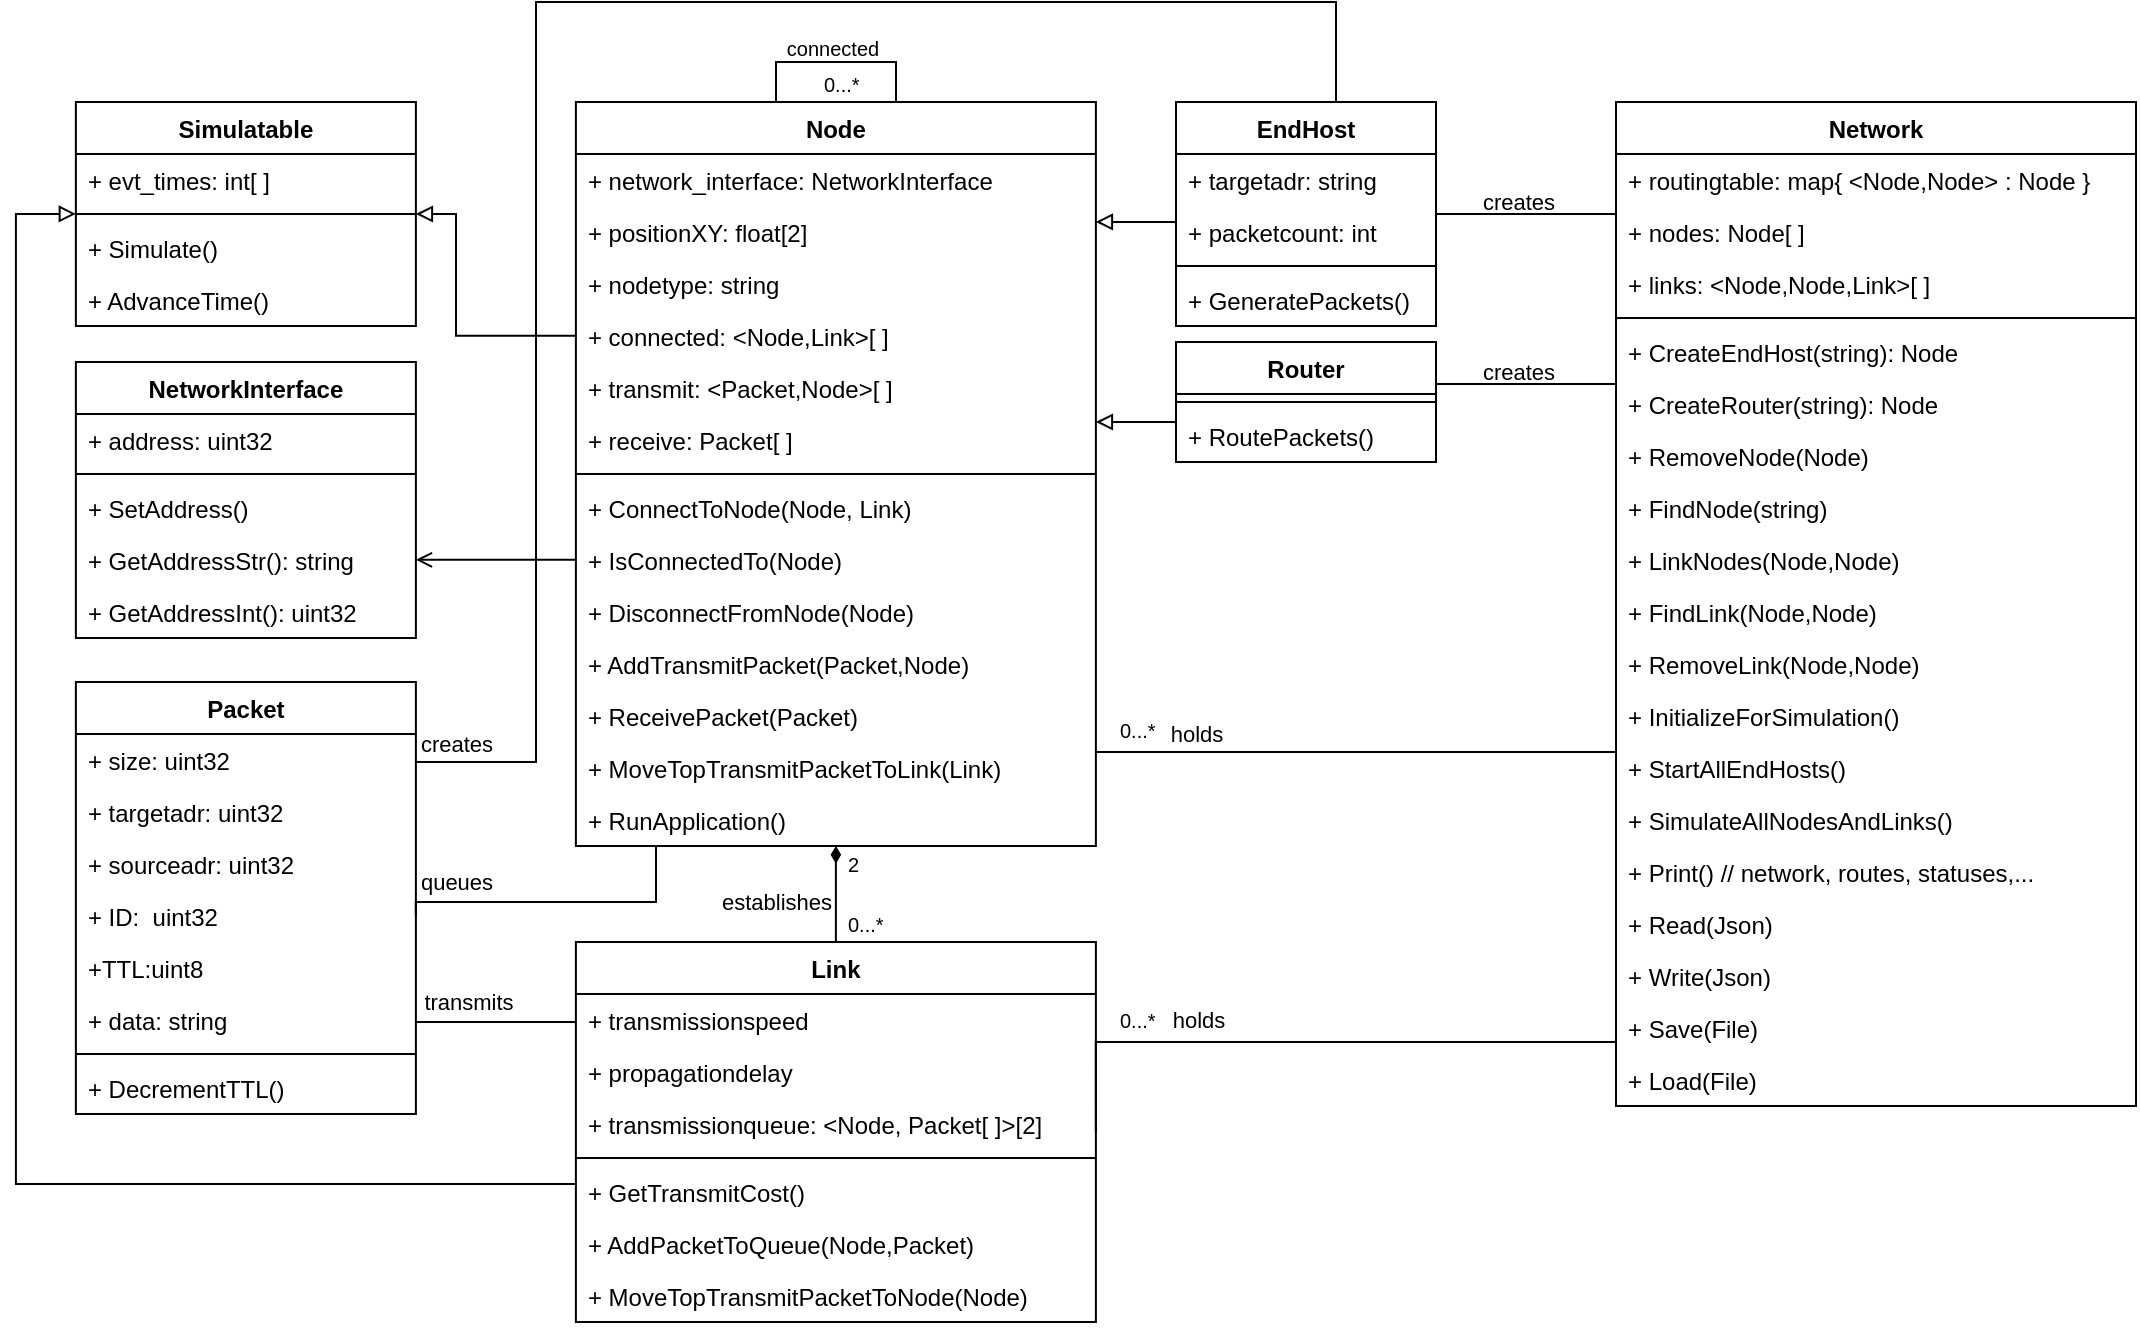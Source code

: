 <mxfile version="13.6.5" type="device"><diagram id="C5RBs43oDa-KdzZeNtuy" name="Page-1"><mxGraphModel dx="1845" dy="2131" grid="1" gridSize="10" guides="1" tooltips="1" connect="1" arrows="1" fold="1" page="1" pageScale="1" pageWidth="827" pageHeight="1169" math="0" shadow="0"><root><mxCell id="WIyWlLk6GJQsqaUBKTNV-0"/><mxCell id="WIyWlLk6GJQsqaUBKTNV-1" parent="WIyWlLk6GJQsqaUBKTNV-0"/><mxCell id="OLZ39AzWfW9JnGCmWsnh-74" style="edgeStyle=orthogonalEdgeStyle;rounded=0;orthogonalLoop=1;jettySize=auto;html=1;entryX=0.462;entryY=0.002;entryDx=0;entryDy=0;entryPerimeter=0;endArrow=none;endFill=0;fontSize=10;" edge="1" parent="WIyWlLk6GJQsqaUBKTNV-1" source="OLZ39AzWfW9JnGCmWsnh-6" target="OLZ39AzWfW9JnGCmWsnh-6"><mxGeometry relative="1" as="geometry"><Array as="points"><mxPoint x="280" y="-410"/><mxPoint x="220" y="-410"/><mxPoint x="220" y="-389"/></Array></mxGeometry></mxCell><mxCell id="OLZ39AzWfW9JnGCmWsnh-75" value="connected" style="edgeLabel;html=1;align=center;verticalAlign=middle;resizable=0;points=[];fontSize=10;labelBackgroundColor=none;" vertex="1" connectable="0" parent="OLZ39AzWfW9JnGCmWsnh-74"><mxGeometry x="-0.219" y="1" relative="1" as="geometry"><mxPoint x="-5" y="-8" as="offset"/></mxGeometry></mxCell><mxCell id="OLZ39AzWfW9JnGCmWsnh-50" style="edgeStyle=orthogonalEdgeStyle;rounded=0;orthogonalLoop=1;jettySize=auto;html=1;endArrow=block;endFill=0;" edge="1" parent="WIyWlLk6GJQsqaUBKTNV-1" source="OLZ39AzWfW9JnGCmWsnh-47" target="OLZ39AzWfW9JnGCmWsnh-0"><mxGeometry relative="1" as="geometry"><Array as="points"><mxPoint x="60" y="-273"/><mxPoint x="60" y="-334"/></Array></mxGeometry></mxCell><mxCell id="OLZ39AzWfW9JnGCmWsnh-60" style="edgeStyle=orthogonalEdgeStyle;rounded=0;orthogonalLoop=1;jettySize=auto;html=1;entryX=1;entryY=0.5;entryDx=0;entryDy=0;endArrow=none;endFill=0;" edge="1" parent="WIyWlLk6GJQsqaUBKTNV-1" source="OLZ39AzWfW9JnGCmWsnh-6" target="OLZ39AzWfW9JnGCmWsnh-44"><mxGeometry relative="1" as="geometry"><Array as="points"><mxPoint x="160" y="10"/><mxPoint x="40" y="10"/></Array></mxGeometry></mxCell><mxCell id="OLZ39AzWfW9JnGCmWsnh-61" value="queues" style="edgeLabel;html=1;align=center;verticalAlign=middle;resizable=0;points=[];labelBackgroundColor=none;" vertex="1" connectable="0" parent="OLZ39AzWfW9JnGCmWsnh-60"><mxGeometry x="0.423" y="2" relative="1" as="geometry"><mxPoint x="-17.66" y="-12.06" as="offset"/></mxGeometry></mxCell><mxCell id="OLZ39AzWfW9JnGCmWsnh-59" style="edgeStyle=orthogonalEdgeStyle;rounded=0;orthogonalLoop=1;jettySize=auto;html=1;endArrow=open;endFill=0;" edge="1" parent="WIyWlLk6GJQsqaUBKTNV-1" source="OLZ39AzWfW9JnGCmWsnh-51" target="OLZ39AzWfW9JnGCmWsnh-29"><mxGeometry relative="1" as="geometry"><Array as="points"><mxPoint x="60" y="-161"/><mxPoint x="60" y="-161"/></Array></mxGeometry></mxCell><mxCell id="OLZ39AzWfW9JnGCmWsnh-67" style="edgeStyle=orthogonalEdgeStyle;rounded=0;orthogonalLoop=1;jettySize=auto;html=1;endArrow=block;endFill=0;" edge="1" parent="WIyWlLk6GJQsqaUBKTNV-1" source="OLZ39AzWfW9JnGCmWsnh-11" target="OLZ39AzWfW9JnGCmWsnh-0"><mxGeometry relative="1" as="geometry"><Array as="points"><mxPoint x="-160.06" y="150.94"/><mxPoint x="-160.06" y="-334.06"/></Array></mxGeometry></mxCell><mxCell id="OLZ39AzWfW9JnGCmWsnh-68" style="edgeStyle=orthogonalEdgeStyle;rounded=0;orthogonalLoop=1;jettySize=auto;html=1;endArrow=none;endFill=0;" edge="1" parent="WIyWlLk6GJQsqaUBKTNV-1" source="OLZ39AzWfW9JnGCmWsnh-11" target="OLZ39AzWfW9JnGCmWsnh-34"><mxGeometry relative="1" as="geometry"><Array as="points"><mxPoint x="109.94" y="69.94"/><mxPoint x="109.94" y="69.94"/></Array></mxGeometry></mxCell><mxCell id="OLZ39AzWfW9JnGCmWsnh-69" value="transmits" style="edgeLabel;html=1;align=center;verticalAlign=middle;resizable=0;points=[];labelBackgroundColor=none;" vertex="1" connectable="0" parent="OLZ39AzWfW9JnGCmWsnh-68"><mxGeometry x="0.353" relative="1" as="geometry"><mxPoint y="-10.03" as="offset"/></mxGeometry></mxCell><mxCell id="OLZ39AzWfW9JnGCmWsnh-70" value="establishes" style="edgeStyle=orthogonalEdgeStyle;rounded=0;orthogonalLoop=1;jettySize=auto;html=1;endArrow=diamondThin;endFill=1;" edge="1" parent="WIyWlLk6GJQsqaUBKTNV-1" source="OLZ39AzWfW9JnGCmWsnh-11" target="OLZ39AzWfW9JnGCmWsnh-6"><mxGeometry x="-0.167" y="30" relative="1" as="geometry"><mxPoint as="offset"/></mxGeometry></mxCell><mxCell id="OLZ39AzWfW9JnGCmWsnh-71" value="2" style="text;html=1;strokeColor=none;fillColor=none;align=left;verticalAlign=middle;whiteSpace=wrap;rounded=0;labelBackgroundColor=none;fontSize=10;" vertex="1" parent="WIyWlLk6GJQsqaUBKTNV-1"><mxGeometry x="253.94" y="-18.06" width="16" height="18" as="geometry"/></mxCell><mxCell id="OLZ39AzWfW9JnGCmWsnh-72" value="0...*" style="text;html=1;strokeColor=none;fillColor=none;align=left;verticalAlign=middle;whiteSpace=wrap;rounded=0;labelBackgroundColor=none;fontSize=10;" vertex="1" parent="WIyWlLk6GJQsqaUBKTNV-1"><mxGeometry x="253.94" y="11.94" width="16" height="18" as="geometry"/></mxCell><mxCell id="OLZ39AzWfW9JnGCmWsnh-76" value="0...*" style="text;html=1;strokeColor=none;fillColor=none;align=left;verticalAlign=middle;whiteSpace=wrap;rounded=0;labelBackgroundColor=none;fontSize=10;" vertex="1" parent="WIyWlLk6GJQsqaUBKTNV-1"><mxGeometry x="241.94" y="-408.06" width="16" height="18" as="geometry"/></mxCell><mxCell id="OLZ39AzWfW9JnGCmWsnh-78" style="edgeStyle=orthogonalEdgeStyle;rounded=0;orthogonalLoop=1;jettySize=auto;html=1;endArrow=block;endFill=0;fontSize=10;" edge="1" parent="WIyWlLk6GJQsqaUBKTNV-1" source="OLZ39AzWfW9JnGCmWsnh-16" target="OLZ39AzWfW9JnGCmWsnh-6"><mxGeometry relative="1" as="geometry"><Array as="points"><mxPoint x="419.94" y="-330.06"/><mxPoint x="419.94" y="-330.06"/></Array></mxGeometry></mxCell><mxCell id="OLZ39AzWfW9JnGCmWsnh-77" style="edgeStyle=orthogonalEdgeStyle;rounded=0;orthogonalLoop=1;jettySize=auto;html=1;endArrow=block;endFill=0;fontSize=10;" edge="1" parent="WIyWlLk6GJQsqaUBKTNV-1" source="OLZ39AzWfW9JnGCmWsnh-21" target="OLZ39AzWfW9JnGCmWsnh-6"><mxGeometry relative="1" as="geometry"><Array as="points"><mxPoint x="400" y="-230"/><mxPoint x="400" y="-230"/></Array></mxGeometry></mxCell><mxCell id="OLZ39AzWfW9JnGCmWsnh-6" value="Node" style="swimlane;fontStyle=1;align=center;verticalAlign=top;childLayout=stackLayout;horizontal=1;startSize=26;horizontalStack=0;resizeParent=1;resizeParentMax=0;resizeLast=0;collapsible=1;marginBottom=0;" vertex="1" parent="WIyWlLk6GJQsqaUBKTNV-1"><mxGeometry x="119.94" y="-390.06" width="260" height="372" as="geometry"><mxRectangle x="60" y="60" width="100" height="26" as="alternateBounds"/></mxGeometry></mxCell><mxCell id="OLZ39AzWfW9JnGCmWsnh-7" value="+ network_interface: NetworkInterface" style="text;strokeColor=none;fillColor=none;align=left;verticalAlign=top;spacingLeft=4;spacingRight=4;overflow=hidden;rotatable=0;points=[[0,0.5],[1,0.5]];portConstraint=eastwest;" vertex="1" parent="OLZ39AzWfW9JnGCmWsnh-6"><mxGeometry y="26" width="260" height="26" as="geometry"/></mxCell><mxCell id="OLZ39AzWfW9JnGCmWsnh-8" value="+ positionXY: float[2]" style="text;strokeColor=none;fillColor=none;align=left;verticalAlign=top;spacingLeft=4;spacingRight=4;overflow=hidden;rotatable=0;points=[[0,0.5],[1,0.5]];portConstraint=eastwest;" vertex="1" parent="OLZ39AzWfW9JnGCmWsnh-6"><mxGeometry y="52" width="260" height="26" as="geometry"/></mxCell><mxCell id="OLZ39AzWfW9JnGCmWsnh-46" value="+ nodetype: string" style="text;strokeColor=none;fillColor=none;align=left;verticalAlign=top;spacingLeft=4;spacingRight=4;overflow=hidden;rotatable=0;points=[[0,0.5],[1,0.5]];portConstraint=eastwest;" vertex="1" parent="OLZ39AzWfW9JnGCmWsnh-6"><mxGeometry y="78" width="260" height="26" as="geometry"/></mxCell><mxCell id="OLZ39AzWfW9JnGCmWsnh-47" value="+ connected: &lt;Node,Link&gt;[ ]" style="text;strokeColor=none;fillColor=none;align=left;verticalAlign=top;spacingLeft=4;spacingRight=4;overflow=hidden;rotatable=0;points=[[0,0.5],[1,0.5]];portConstraint=eastwest;" vertex="1" parent="OLZ39AzWfW9JnGCmWsnh-6"><mxGeometry y="104" width="260" height="26" as="geometry"/></mxCell><mxCell id="OLZ39AzWfW9JnGCmWsnh-48" value="+ transmit: &lt;Packet,Node&gt;[ ]" style="text;strokeColor=none;fillColor=none;align=left;verticalAlign=top;spacingLeft=4;spacingRight=4;overflow=hidden;rotatable=0;points=[[0,0.5],[1,0.5]];portConstraint=eastwest;" vertex="1" parent="OLZ39AzWfW9JnGCmWsnh-6"><mxGeometry y="130" width="260" height="26" as="geometry"/></mxCell><mxCell id="OLZ39AzWfW9JnGCmWsnh-49" value="+ receive: Packet[ ]" style="text;strokeColor=none;fillColor=none;align=left;verticalAlign=top;spacingLeft=4;spacingRight=4;overflow=hidden;rotatable=0;points=[[0,0.5],[1,0.5]];portConstraint=eastwest;" vertex="1" parent="OLZ39AzWfW9JnGCmWsnh-6"><mxGeometry y="156" width="260" height="26" as="geometry"/></mxCell><mxCell id="OLZ39AzWfW9JnGCmWsnh-9" value="" style="line;strokeWidth=1;fillColor=none;align=left;verticalAlign=middle;spacingTop=-1;spacingLeft=3;spacingRight=3;rotatable=0;labelPosition=right;points=[];portConstraint=eastwest;" vertex="1" parent="OLZ39AzWfW9JnGCmWsnh-6"><mxGeometry y="182" width="260" height="8" as="geometry"/></mxCell><mxCell id="OLZ39AzWfW9JnGCmWsnh-10" value="+ ConnectToNode(Node, Link)" style="text;strokeColor=none;fillColor=none;align=left;verticalAlign=top;spacingLeft=4;spacingRight=4;overflow=hidden;rotatable=0;points=[[0,0.5],[1,0.5]];portConstraint=eastwest;" vertex="1" parent="OLZ39AzWfW9JnGCmWsnh-6"><mxGeometry y="190" width="260" height="26" as="geometry"/></mxCell><mxCell id="OLZ39AzWfW9JnGCmWsnh-51" value="+ IsConnectedTo(Node)" style="text;strokeColor=none;fillColor=none;align=left;verticalAlign=top;spacingLeft=4;spacingRight=4;overflow=hidden;rotatable=0;points=[[0,0.5],[1,0.5]];portConstraint=eastwest;" vertex="1" parent="OLZ39AzWfW9JnGCmWsnh-6"><mxGeometry y="216" width="260" height="26" as="geometry"/></mxCell><mxCell id="OLZ39AzWfW9JnGCmWsnh-53" value="+ DisconnectFromNode(Node)" style="text;strokeColor=none;fillColor=none;align=left;verticalAlign=top;spacingLeft=4;spacingRight=4;overflow=hidden;rotatable=0;points=[[0,0.5],[1,0.5]];portConstraint=eastwest;" vertex="1" parent="OLZ39AzWfW9JnGCmWsnh-6"><mxGeometry y="242" width="260" height="26" as="geometry"/></mxCell><mxCell id="OLZ39AzWfW9JnGCmWsnh-54" value="+ AddTransmitPacket(Packet,Node)" style="text;strokeColor=none;fillColor=none;align=left;verticalAlign=top;spacingLeft=4;spacingRight=4;overflow=hidden;rotatable=0;points=[[0,0.5],[1,0.5]];portConstraint=eastwest;" vertex="1" parent="OLZ39AzWfW9JnGCmWsnh-6"><mxGeometry y="268" width="260" height="26" as="geometry"/></mxCell><mxCell id="OLZ39AzWfW9JnGCmWsnh-55" value="+ ReceivePacket(Packet)" style="text;strokeColor=none;fillColor=none;align=left;verticalAlign=top;spacingLeft=4;spacingRight=4;overflow=hidden;rotatable=0;points=[[0,0.5],[1,0.5]];portConstraint=eastwest;" vertex="1" parent="OLZ39AzWfW9JnGCmWsnh-6"><mxGeometry y="294" width="260" height="26" as="geometry"/></mxCell><mxCell id="OLZ39AzWfW9JnGCmWsnh-56" value="+ MoveTopTransmitPacketToLink(Link)" style="text;strokeColor=none;fillColor=none;align=left;verticalAlign=top;spacingLeft=4;spacingRight=4;overflow=hidden;rotatable=0;points=[[0,0.5],[1,0.5]];portConstraint=eastwest;" vertex="1" parent="OLZ39AzWfW9JnGCmWsnh-6"><mxGeometry y="320" width="260" height="26" as="geometry"/></mxCell><mxCell id="OLZ39AzWfW9JnGCmWsnh-57" value="+ RunApplication()" style="text;strokeColor=none;fillColor=none;align=left;verticalAlign=top;spacingLeft=4;spacingRight=4;overflow=hidden;rotatable=0;points=[[0,0.5],[1,0.5]];portConstraint=eastwest;" vertex="1" parent="OLZ39AzWfW9JnGCmWsnh-6"><mxGeometry y="346" width="260" height="26" as="geometry"/></mxCell><mxCell id="OLZ39AzWfW9JnGCmWsnh-0" value="Simulatable" style="swimlane;fontStyle=1;align=center;verticalAlign=top;childLayout=stackLayout;horizontal=1;startSize=26;horizontalStack=0;resizeParent=1;resizeParentMax=0;resizeLast=0;collapsible=1;marginBottom=0;" vertex="1" parent="WIyWlLk6GJQsqaUBKTNV-1"><mxGeometry x="-130.06" y="-390.06" width="170" height="112" as="geometry"><mxRectangle x="60" y="60" width="100" height="26" as="alternateBounds"/></mxGeometry></mxCell><mxCell id="OLZ39AzWfW9JnGCmWsnh-1" value="+ evt_times: int[ ]" style="text;strokeColor=none;fillColor=none;align=left;verticalAlign=top;spacingLeft=4;spacingRight=4;overflow=hidden;rotatable=0;points=[[0,0.5],[1,0.5]];portConstraint=eastwest;" vertex="1" parent="OLZ39AzWfW9JnGCmWsnh-0"><mxGeometry y="26" width="170" height="26" as="geometry"/></mxCell><mxCell id="OLZ39AzWfW9JnGCmWsnh-2" value="" style="line;strokeWidth=1;fillColor=none;align=left;verticalAlign=middle;spacingTop=-1;spacingLeft=3;spacingRight=3;rotatable=0;labelPosition=right;points=[];portConstraint=eastwest;" vertex="1" parent="OLZ39AzWfW9JnGCmWsnh-0"><mxGeometry y="52" width="170" height="8" as="geometry"/></mxCell><mxCell id="OLZ39AzWfW9JnGCmWsnh-3" value="+ Simulate()" style="text;strokeColor=none;fillColor=none;align=left;verticalAlign=top;spacingLeft=4;spacingRight=4;overflow=hidden;rotatable=0;points=[[0,0.5],[1,0.5]];portConstraint=eastwest;" vertex="1" parent="OLZ39AzWfW9JnGCmWsnh-0"><mxGeometry y="60" width="170" height="26" as="geometry"/></mxCell><mxCell id="OLZ39AzWfW9JnGCmWsnh-26" value="+ AdvanceTime()" style="text;strokeColor=none;fillColor=none;align=left;verticalAlign=top;spacingLeft=4;spacingRight=4;overflow=hidden;rotatable=0;points=[[0,0.5],[1,0.5]];portConstraint=eastwest;" vertex="1" parent="OLZ39AzWfW9JnGCmWsnh-0"><mxGeometry y="86" width="170" height="26" as="geometry"/></mxCell><mxCell id="OLZ39AzWfW9JnGCmWsnh-11" value="Link" style="swimlane;fontStyle=1;align=center;verticalAlign=top;childLayout=stackLayout;horizontal=1;startSize=26;horizontalStack=0;resizeParent=1;resizeParentMax=0;resizeLast=0;collapsible=1;marginBottom=0;" vertex="1" parent="WIyWlLk6GJQsqaUBKTNV-1"><mxGeometry x="119.94" y="29.94" width="260" height="190" as="geometry"><mxRectangle x="60" y="60" width="100" height="26" as="alternateBounds"/></mxGeometry></mxCell><mxCell id="OLZ39AzWfW9JnGCmWsnh-12" value="+ transmissionspeed" style="text;strokeColor=none;fillColor=none;align=left;verticalAlign=top;spacingLeft=4;spacingRight=4;overflow=hidden;rotatable=0;points=[[0,0.5],[1,0.5]];portConstraint=eastwest;" vertex="1" parent="OLZ39AzWfW9JnGCmWsnh-11"><mxGeometry y="26" width="260" height="26" as="geometry"/></mxCell><mxCell id="OLZ39AzWfW9JnGCmWsnh-13" value="+ propagationdelay" style="text;strokeColor=none;fillColor=none;align=left;verticalAlign=top;spacingLeft=4;spacingRight=4;overflow=hidden;rotatable=0;points=[[0,0.5],[1,0.5]];portConstraint=eastwest;" vertex="1" parent="OLZ39AzWfW9JnGCmWsnh-11"><mxGeometry y="52" width="260" height="26" as="geometry"/></mxCell><mxCell id="OLZ39AzWfW9JnGCmWsnh-62" value="+ transmissionqueue: &lt;Node, Packet[ ]&gt;[2]" style="text;strokeColor=none;fillColor=none;align=left;verticalAlign=top;spacingLeft=4;spacingRight=4;overflow=hidden;rotatable=0;points=[[0,0.5],[1,0.5]];portConstraint=eastwest;" vertex="1" parent="OLZ39AzWfW9JnGCmWsnh-11"><mxGeometry y="78" width="260" height="26" as="geometry"/></mxCell><mxCell id="OLZ39AzWfW9JnGCmWsnh-14" value="" style="line;strokeWidth=1;fillColor=none;align=left;verticalAlign=middle;spacingTop=-1;spacingLeft=3;spacingRight=3;rotatable=0;labelPosition=right;points=[];portConstraint=eastwest;" vertex="1" parent="OLZ39AzWfW9JnGCmWsnh-11"><mxGeometry y="104" width="260" height="8" as="geometry"/></mxCell><mxCell id="OLZ39AzWfW9JnGCmWsnh-15" value="+ GetTransmitCost()" style="text;strokeColor=none;fillColor=none;align=left;verticalAlign=top;spacingLeft=4;spacingRight=4;overflow=hidden;rotatable=0;points=[[0,0.5],[1,0.5]];portConstraint=eastwest;" vertex="1" parent="OLZ39AzWfW9JnGCmWsnh-11"><mxGeometry y="112" width="260" height="26" as="geometry"/></mxCell><mxCell id="OLZ39AzWfW9JnGCmWsnh-63" value="+ AddPacketToQueue(Node,Packet)" style="text;strokeColor=none;fillColor=none;align=left;verticalAlign=top;spacingLeft=4;spacingRight=4;overflow=hidden;rotatable=0;points=[[0,0.5],[1,0.5]];portConstraint=eastwest;" vertex="1" parent="OLZ39AzWfW9JnGCmWsnh-11"><mxGeometry y="138" width="260" height="26" as="geometry"/></mxCell><mxCell id="OLZ39AzWfW9JnGCmWsnh-64" value="+ MoveTopTransmitPacketToNode(Node)" style="text;strokeColor=none;fillColor=none;align=left;verticalAlign=top;spacingLeft=4;spacingRight=4;overflow=hidden;rotatable=0;points=[[0,0.5],[1,0.5]];portConstraint=eastwest;" vertex="1" parent="OLZ39AzWfW9JnGCmWsnh-11"><mxGeometry y="164" width="260" height="26" as="geometry"/></mxCell><mxCell id="OLZ39AzWfW9JnGCmWsnh-29" value="NetworkInterface" style="swimlane;fontStyle=1;align=center;verticalAlign=top;childLayout=stackLayout;horizontal=1;startSize=26;horizontalStack=0;resizeParent=1;resizeParentMax=0;resizeLast=0;collapsible=1;marginBottom=0;" vertex="1" parent="WIyWlLk6GJQsqaUBKTNV-1"><mxGeometry x="-130.06" y="-260.06" width="170" height="138" as="geometry"><mxRectangle x="60" y="60" width="100" height="26" as="alternateBounds"/></mxGeometry></mxCell><mxCell id="OLZ39AzWfW9JnGCmWsnh-30" value="+ address: uint32" style="text;strokeColor=none;fillColor=none;align=left;verticalAlign=top;spacingLeft=4;spacingRight=4;overflow=hidden;rotatable=0;points=[[0,0.5],[1,0.5]];portConstraint=eastwest;" vertex="1" parent="OLZ39AzWfW9JnGCmWsnh-29"><mxGeometry y="26" width="170" height="26" as="geometry"/></mxCell><mxCell id="OLZ39AzWfW9JnGCmWsnh-32" value="" style="line;strokeWidth=1;fillColor=none;align=left;verticalAlign=middle;spacingTop=-1;spacingLeft=3;spacingRight=3;rotatable=0;labelPosition=right;points=[];portConstraint=eastwest;" vertex="1" parent="OLZ39AzWfW9JnGCmWsnh-29"><mxGeometry y="52" width="170" height="8" as="geometry"/></mxCell><mxCell id="OLZ39AzWfW9JnGCmWsnh-33" value="+ SetAddress()" style="text;strokeColor=none;fillColor=none;align=left;verticalAlign=top;spacingLeft=4;spacingRight=4;overflow=hidden;rotatable=0;points=[[0,0.5],[1,0.5]];portConstraint=eastwest;" vertex="1" parent="OLZ39AzWfW9JnGCmWsnh-29"><mxGeometry y="60" width="170" height="26" as="geometry"/></mxCell><mxCell id="OLZ39AzWfW9JnGCmWsnh-39" value="+ GetAddressStr(): string" style="text;strokeColor=none;fillColor=none;align=left;verticalAlign=top;spacingLeft=4;spacingRight=4;overflow=hidden;rotatable=0;points=[[0,0.5],[1,0.5]];portConstraint=eastwest;" vertex="1" parent="OLZ39AzWfW9JnGCmWsnh-29"><mxGeometry y="86" width="170" height="26" as="geometry"/></mxCell><mxCell id="OLZ39AzWfW9JnGCmWsnh-40" value="+ GetAddressInt(): uint32" style="text;strokeColor=none;fillColor=none;align=left;verticalAlign=top;spacingLeft=4;spacingRight=4;overflow=hidden;rotatable=0;points=[[0,0.5],[1,0.5]];portConstraint=eastwest;" vertex="1" parent="OLZ39AzWfW9JnGCmWsnh-29"><mxGeometry y="112" width="170" height="26" as="geometry"/></mxCell><mxCell id="OLZ39AzWfW9JnGCmWsnh-34" value="Packet" style="swimlane;fontStyle=1;align=center;verticalAlign=top;childLayout=stackLayout;horizontal=1;startSize=26;horizontalStack=0;resizeParent=1;resizeParentMax=0;resizeLast=0;collapsible=1;marginBottom=0;" vertex="1" parent="WIyWlLk6GJQsqaUBKTNV-1"><mxGeometry x="-130.06" y="-100.06" width="170" height="216" as="geometry"><mxRectangle x="60" y="60" width="100" height="26" as="alternateBounds"/></mxGeometry></mxCell><mxCell id="OLZ39AzWfW9JnGCmWsnh-35" value="+ size: uint32" style="text;strokeColor=none;fillColor=none;align=left;verticalAlign=top;spacingLeft=4;spacingRight=4;overflow=hidden;rotatable=0;points=[[0,0.5],[1,0.5]];portConstraint=eastwest;" vertex="1" parent="OLZ39AzWfW9JnGCmWsnh-34"><mxGeometry y="26" width="170" height="26" as="geometry"/></mxCell><mxCell id="OLZ39AzWfW9JnGCmWsnh-41" value="+ targetadr: uint32" style="text;strokeColor=none;fillColor=none;align=left;verticalAlign=top;spacingLeft=4;spacingRight=4;overflow=hidden;rotatable=0;points=[[0,0.5],[1,0.5]];portConstraint=eastwest;" vertex="1" parent="OLZ39AzWfW9JnGCmWsnh-34"><mxGeometry y="52" width="170" height="26" as="geometry"/></mxCell><mxCell id="OLZ39AzWfW9JnGCmWsnh-42" value="+ sourceadr: uint32" style="text;strokeColor=none;fillColor=none;align=left;verticalAlign=top;spacingLeft=4;spacingRight=4;overflow=hidden;rotatable=0;points=[[0,0.5],[1,0.5]];portConstraint=eastwest;" vertex="1" parent="OLZ39AzWfW9JnGCmWsnh-34"><mxGeometry y="78" width="170" height="26" as="geometry"/></mxCell><mxCell id="OLZ39AzWfW9JnGCmWsnh-44" value="+ ID:  uint32" style="text;strokeColor=none;fillColor=none;align=left;verticalAlign=top;spacingLeft=4;spacingRight=4;overflow=hidden;rotatable=0;points=[[0,0.5],[1,0.5]];portConstraint=eastwest;" vertex="1" parent="OLZ39AzWfW9JnGCmWsnh-34"><mxGeometry y="104" width="170" height="26" as="geometry"/></mxCell><mxCell id="OLZ39AzWfW9JnGCmWsnh-43" value="+TTL:uint8" style="text;strokeColor=none;fillColor=none;align=left;verticalAlign=top;spacingLeft=4;spacingRight=4;overflow=hidden;rotatable=0;points=[[0,0.5],[1,0.5]];portConstraint=eastwest;" vertex="1" parent="OLZ39AzWfW9JnGCmWsnh-34"><mxGeometry y="130" width="170" height="26" as="geometry"/></mxCell><mxCell id="OLZ39AzWfW9JnGCmWsnh-36" value="+ data: string" style="text;strokeColor=none;fillColor=none;align=left;verticalAlign=top;spacingLeft=4;spacingRight=4;overflow=hidden;rotatable=0;points=[[0,0.5],[1,0.5]];portConstraint=eastwest;" vertex="1" parent="OLZ39AzWfW9JnGCmWsnh-34"><mxGeometry y="156" width="170" height="26" as="geometry"/></mxCell><mxCell id="OLZ39AzWfW9JnGCmWsnh-37" value="" style="line;strokeWidth=1;fillColor=none;align=left;verticalAlign=middle;spacingTop=-1;spacingLeft=3;spacingRight=3;rotatable=0;labelPosition=right;points=[];portConstraint=eastwest;" vertex="1" parent="OLZ39AzWfW9JnGCmWsnh-34"><mxGeometry y="182" width="170" height="8" as="geometry"/></mxCell><mxCell id="OLZ39AzWfW9JnGCmWsnh-38" value="+ DecrementTTL()&#xA;" style="text;strokeColor=none;fillColor=none;align=left;verticalAlign=top;spacingLeft=4;spacingRight=4;overflow=hidden;rotatable=0;points=[[0,0.5],[1,0.5]];portConstraint=eastwest;" vertex="1" parent="OLZ39AzWfW9JnGCmWsnh-34"><mxGeometry y="190" width="170" height="26" as="geometry"/></mxCell><mxCell id="OLZ39AzWfW9JnGCmWsnh-79" style="edgeStyle=orthogonalEdgeStyle;rounded=0;orthogonalLoop=1;jettySize=auto;html=1;endArrow=none;endFill=0;fontSize=10;" edge="1" parent="WIyWlLk6GJQsqaUBKTNV-1" source="OLZ39AzWfW9JnGCmWsnh-16" target="OLZ39AzWfW9JnGCmWsnh-34"><mxGeometry relative="1" as="geometry"><Array as="points"><mxPoint x="500" y="-440"/><mxPoint x="100" y="-440"/><mxPoint x="100" y="-60"/></Array></mxGeometry></mxCell><mxCell id="OLZ39AzWfW9JnGCmWsnh-80" value="creates" style="edgeLabel;html=1;align=center;verticalAlign=middle;resizable=0;points=[];labelBackgroundColor=none;" vertex="1" connectable="0" parent="WIyWlLk6GJQsqaUBKTNV-1"><mxGeometry x="45.0" y="-67.0" as="geometry"><mxPoint x="15" y="-2" as="offset"/></mxGeometry></mxCell><mxCell id="OLZ39AzWfW9JnGCmWsnh-16" value="EndHost" style="swimlane;fontStyle=1;align=center;verticalAlign=top;childLayout=stackLayout;horizontal=1;startSize=26;horizontalStack=0;resizeParent=1;resizeParentMax=0;resizeLast=0;collapsible=1;marginBottom=0;" vertex="1" parent="WIyWlLk6GJQsqaUBKTNV-1"><mxGeometry x="420" y="-390.06" width="130" height="112" as="geometry"><mxRectangle x="60" y="60" width="100" height="26" as="alternateBounds"/></mxGeometry></mxCell><mxCell id="OLZ39AzWfW9JnGCmWsnh-17" value="+ targetadr: string" style="text;strokeColor=none;fillColor=none;align=left;verticalAlign=top;spacingLeft=4;spacingRight=4;overflow=hidden;rotatable=0;points=[[0,0.5],[1,0.5]];portConstraint=eastwest;" vertex="1" parent="OLZ39AzWfW9JnGCmWsnh-16"><mxGeometry y="26" width="130" height="26" as="geometry"/></mxCell><mxCell id="OLZ39AzWfW9JnGCmWsnh-18" value="+ packetcount: int" style="text;strokeColor=none;fillColor=none;align=left;verticalAlign=top;spacingLeft=4;spacingRight=4;overflow=hidden;rotatable=0;points=[[0,0.5],[1,0.5]];portConstraint=eastwest;" vertex="1" parent="OLZ39AzWfW9JnGCmWsnh-16"><mxGeometry y="52" width="130" height="26" as="geometry"/></mxCell><mxCell id="OLZ39AzWfW9JnGCmWsnh-19" value="" style="line;strokeWidth=1;fillColor=none;align=left;verticalAlign=middle;spacingTop=-1;spacingLeft=3;spacingRight=3;rotatable=0;labelPosition=right;points=[];portConstraint=eastwest;" vertex="1" parent="OLZ39AzWfW9JnGCmWsnh-16"><mxGeometry y="78" width="130" height="8" as="geometry"/></mxCell><mxCell id="OLZ39AzWfW9JnGCmWsnh-20" value="+ GeneratePackets()" style="text;strokeColor=none;fillColor=none;align=left;verticalAlign=top;spacingLeft=4;spacingRight=4;overflow=hidden;rotatable=0;points=[[0,0.5],[1,0.5]];portConstraint=eastwest;" vertex="1" parent="OLZ39AzWfW9JnGCmWsnh-16"><mxGeometry y="86" width="130" height="26" as="geometry"/></mxCell><mxCell id="OLZ39AzWfW9JnGCmWsnh-21" value="Router" style="swimlane;fontStyle=1;align=center;verticalAlign=top;childLayout=stackLayout;horizontal=1;startSize=26;horizontalStack=0;resizeParent=1;resizeParentMax=0;resizeLast=0;collapsible=1;marginBottom=0;" vertex="1" parent="WIyWlLk6GJQsqaUBKTNV-1"><mxGeometry x="420" y="-270" width="130" height="60" as="geometry"><mxRectangle x="60" y="60" width="100" height="26" as="alternateBounds"/></mxGeometry></mxCell><mxCell id="OLZ39AzWfW9JnGCmWsnh-24" value="" style="line;strokeWidth=1;fillColor=none;align=left;verticalAlign=middle;spacingTop=-1;spacingLeft=3;spacingRight=3;rotatable=0;labelPosition=right;points=[];portConstraint=eastwest;" vertex="1" parent="OLZ39AzWfW9JnGCmWsnh-21"><mxGeometry y="26" width="130" height="8" as="geometry"/></mxCell><mxCell id="OLZ39AzWfW9JnGCmWsnh-25" value="+ RoutePackets()" style="text;strokeColor=none;fillColor=none;align=left;verticalAlign=top;spacingLeft=4;spacingRight=4;overflow=hidden;rotatable=0;points=[[0,0.5],[1,0.5]];portConstraint=eastwest;" vertex="1" parent="OLZ39AzWfW9JnGCmWsnh-21"><mxGeometry y="34" width="130" height="26" as="geometry"/></mxCell><mxCell id="OLZ39AzWfW9JnGCmWsnh-103" style="edgeStyle=orthogonalEdgeStyle;rounded=0;orthogonalLoop=1;jettySize=auto;html=1;entryX=1;entryY=0.5;entryDx=0;entryDy=0;endArrow=none;endFill=0;fontSize=10;" edge="1" parent="WIyWlLk6GJQsqaUBKTNV-1" source="OLZ39AzWfW9JnGCmWsnh-81" target="OLZ39AzWfW9JnGCmWsnh-11"><mxGeometry relative="1" as="geometry"><Array as="points"><mxPoint x="380" y="80"/></Array></mxGeometry></mxCell><mxCell id="OLZ39AzWfW9JnGCmWsnh-114" value="holds" style="edgeLabel;html=1;align=center;verticalAlign=middle;resizable=0;points=[];fontSize=11;" vertex="1" connectable="0" parent="OLZ39AzWfW9JnGCmWsnh-103"><mxGeometry x="0.011" y="-2" relative="1" as="geometry"><mxPoint x="-55.71" y="-9" as="offset"/></mxGeometry></mxCell><mxCell id="OLZ39AzWfW9JnGCmWsnh-102" style="edgeStyle=orthogonalEdgeStyle;rounded=0;orthogonalLoop=1;jettySize=auto;html=1;endArrow=none;endFill=0;fontSize=10;" edge="1" parent="WIyWlLk6GJQsqaUBKTNV-1" source="OLZ39AzWfW9JnGCmWsnh-94" target="OLZ39AzWfW9JnGCmWsnh-6"><mxGeometry relative="1" as="geometry"><Array as="points"><mxPoint x="430" y="-65"/><mxPoint x="430" y="-65"/></Array></mxGeometry></mxCell><mxCell id="OLZ39AzWfW9JnGCmWsnh-113" value="holds" style="edgeLabel;html=1;align=center;verticalAlign=middle;resizable=0;points=[];fontSize=11;" vertex="1" connectable="0" parent="OLZ39AzWfW9JnGCmWsnh-102"><mxGeometry x="0.212" relative="1" as="geometry"><mxPoint x="-52.38" y="-9.06" as="offset"/></mxGeometry></mxCell><mxCell id="OLZ39AzWfW9JnGCmWsnh-105" style="edgeStyle=orthogonalEdgeStyle;rounded=0;orthogonalLoop=1;jettySize=auto;html=1;endArrow=none;endFill=0;fontSize=10;" edge="1" parent="WIyWlLk6GJQsqaUBKTNV-1" source="OLZ39AzWfW9JnGCmWsnh-81" target="OLZ39AzWfW9JnGCmWsnh-16"><mxGeometry relative="1" as="geometry"><Array as="points"><mxPoint x="610" y="-334"/><mxPoint x="610" y="-334"/></Array></mxGeometry></mxCell><mxCell id="OLZ39AzWfW9JnGCmWsnh-107" value="creates" style="edgeLabel;html=1;align=center;verticalAlign=middle;resizable=0;points=[];fontSize=11;labelBackgroundColor=none;" vertex="1" connectable="0" parent="OLZ39AzWfW9JnGCmWsnh-105"><mxGeometry x="-0.114" y="1" relative="1" as="geometry"><mxPoint x="-9" y="-7" as="offset"/></mxGeometry></mxCell><mxCell id="OLZ39AzWfW9JnGCmWsnh-81" value="Network" style="swimlane;fontStyle=1;align=center;verticalAlign=top;childLayout=stackLayout;horizontal=1;startSize=26;horizontalStack=0;resizeParent=1;resizeParentMax=0;resizeLast=0;collapsible=1;marginBottom=0;" vertex="1" parent="WIyWlLk6GJQsqaUBKTNV-1"><mxGeometry x="640" y="-390.06" width="260" height="502" as="geometry"><mxRectangle x="60" y="60" width="100" height="26" as="alternateBounds"/></mxGeometry></mxCell><mxCell id="OLZ39AzWfW9JnGCmWsnh-82" value="+ routingtable: map{ &lt;Node,Node&gt; : Node }" style="text;strokeColor=none;fillColor=none;align=left;verticalAlign=top;spacingLeft=4;spacingRight=4;overflow=hidden;rotatable=0;points=[[0,0.5],[1,0.5]];portConstraint=eastwest;" vertex="1" parent="OLZ39AzWfW9JnGCmWsnh-81"><mxGeometry y="26" width="260" height="26" as="geometry"/></mxCell><mxCell id="OLZ39AzWfW9JnGCmWsnh-83" value="+ nodes: Node[ ]" style="text;strokeColor=none;fillColor=none;align=left;verticalAlign=top;spacingLeft=4;spacingRight=4;overflow=hidden;rotatable=0;points=[[0,0.5],[1,0.5]];portConstraint=eastwest;" vertex="1" parent="OLZ39AzWfW9JnGCmWsnh-81"><mxGeometry y="52" width="260" height="26" as="geometry"/></mxCell><mxCell id="OLZ39AzWfW9JnGCmWsnh-84" value="+ links: &lt;Node,Node,Link&gt;[ ]" style="text;strokeColor=none;fillColor=none;align=left;verticalAlign=top;spacingLeft=4;spacingRight=4;overflow=hidden;rotatable=0;points=[[0,0.5],[1,0.5]];portConstraint=eastwest;" vertex="1" parent="OLZ39AzWfW9JnGCmWsnh-81"><mxGeometry y="78" width="260" height="26" as="geometry"/></mxCell><mxCell id="OLZ39AzWfW9JnGCmWsnh-85" value="" style="line;strokeWidth=1;fillColor=none;align=left;verticalAlign=middle;spacingTop=-1;spacingLeft=3;spacingRight=3;rotatable=0;labelPosition=right;points=[];portConstraint=eastwest;" vertex="1" parent="OLZ39AzWfW9JnGCmWsnh-81"><mxGeometry y="104" width="260" height="8" as="geometry"/></mxCell><mxCell id="OLZ39AzWfW9JnGCmWsnh-86" value="+ CreateEndHost(string): Node" style="text;strokeColor=none;fillColor=none;align=left;verticalAlign=top;spacingLeft=4;spacingRight=4;overflow=hidden;rotatable=0;points=[[0,0.5],[1,0.5]];portConstraint=eastwest;" vertex="1" parent="OLZ39AzWfW9JnGCmWsnh-81"><mxGeometry y="112" width="260" height="26" as="geometry"/></mxCell><mxCell id="OLZ39AzWfW9JnGCmWsnh-87" value="+ CreateRouter(string): Node" style="text;strokeColor=none;fillColor=none;align=left;verticalAlign=top;spacingLeft=4;spacingRight=4;overflow=hidden;rotatable=0;points=[[0,0.5],[1,0.5]];portConstraint=eastwest;" vertex="1" parent="OLZ39AzWfW9JnGCmWsnh-81"><mxGeometry y="138" width="260" height="26" as="geometry"/></mxCell><mxCell id="OLZ39AzWfW9JnGCmWsnh-88" value="+ RemoveNode(Node)" style="text;strokeColor=none;fillColor=none;align=left;verticalAlign=top;spacingLeft=4;spacingRight=4;overflow=hidden;rotatable=0;points=[[0,0.5],[1,0.5]];portConstraint=eastwest;" vertex="1" parent="OLZ39AzWfW9JnGCmWsnh-81"><mxGeometry y="164" width="260" height="26" as="geometry"/></mxCell><mxCell id="OLZ39AzWfW9JnGCmWsnh-89" value="+ FindNode(string)" style="text;strokeColor=none;fillColor=none;align=left;verticalAlign=top;spacingLeft=4;spacingRight=4;overflow=hidden;rotatable=0;points=[[0,0.5],[1,0.5]];portConstraint=eastwest;" vertex="1" parent="OLZ39AzWfW9JnGCmWsnh-81"><mxGeometry y="190" width="260" height="26" as="geometry"/></mxCell><mxCell id="OLZ39AzWfW9JnGCmWsnh-90" value="+ LinkNodes(Node,Node)" style="text;strokeColor=none;fillColor=none;align=left;verticalAlign=top;spacingLeft=4;spacingRight=4;overflow=hidden;rotatable=0;points=[[0,0.5],[1,0.5]];portConstraint=eastwest;" vertex="1" parent="OLZ39AzWfW9JnGCmWsnh-81"><mxGeometry y="216" width="260" height="26" as="geometry"/></mxCell><mxCell id="OLZ39AzWfW9JnGCmWsnh-91" value="+ FindLink(Node,Node)" style="text;strokeColor=none;fillColor=none;align=left;verticalAlign=top;spacingLeft=4;spacingRight=4;overflow=hidden;rotatable=0;points=[[0,0.5],[1,0.5]];portConstraint=eastwest;" vertex="1" parent="OLZ39AzWfW9JnGCmWsnh-81"><mxGeometry y="242" width="260" height="26" as="geometry"/></mxCell><mxCell id="OLZ39AzWfW9JnGCmWsnh-92" value="+ RemoveLink(Node,Node)" style="text;strokeColor=none;fillColor=none;align=left;verticalAlign=top;spacingLeft=4;spacingRight=4;overflow=hidden;rotatable=0;points=[[0,0.5],[1,0.5]];portConstraint=eastwest;" vertex="1" parent="OLZ39AzWfW9JnGCmWsnh-81"><mxGeometry y="268" width="260" height="26" as="geometry"/></mxCell><mxCell id="OLZ39AzWfW9JnGCmWsnh-93" value="+ InitializeForSimulation()" style="text;strokeColor=none;fillColor=none;align=left;verticalAlign=top;spacingLeft=4;spacingRight=4;overflow=hidden;rotatable=0;points=[[0,0.5],[1,0.5]];portConstraint=eastwest;" vertex="1" parent="OLZ39AzWfW9JnGCmWsnh-81"><mxGeometry y="294" width="260" height="26" as="geometry"/></mxCell><mxCell id="OLZ39AzWfW9JnGCmWsnh-94" value="+ StartAllEndHosts()" style="text;strokeColor=none;fillColor=none;align=left;verticalAlign=top;spacingLeft=4;spacingRight=4;overflow=hidden;rotatable=0;points=[[0,0.5],[1,0.5]];portConstraint=eastwest;" vertex="1" parent="OLZ39AzWfW9JnGCmWsnh-81"><mxGeometry y="320" width="260" height="26" as="geometry"/></mxCell><mxCell id="OLZ39AzWfW9JnGCmWsnh-95" value="+ SimulateAllNodesAndLinks()" style="text;strokeColor=none;fillColor=none;align=left;verticalAlign=top;spacingLeft=4;spacingRight=4;overflow=hidden;rotatable=0;points=[[0,0.5],[1,0.5]];portConstraint=eastwest;" vertex="1" parent="OLZ39AzWfW9JnGCmWsnh-81"><mxGeometry y="346" width="260" height="26" as="geometry"/></mxCell><mxCell id="OLZ39AzWfW9JnGCmWsnh-96" value="+ Print() // network, routes, statuses,..." style="text;strokeColor=none;fillColor=none;align=left;verticalAlign=top;spacingLeft=4;spacingRight=4;overflow=hidden;rotatable=0;points=[[0,0.5],[1,0.5]];portConstraint=eastwest;" vertex="1" parent="OLZ39AzWfW9JnGCmWsnh-81"><mxGeometry y="372" width="260" height="26" as="geometry"/></mxCell><mxCell id="OLZ39AzWfW9JnGCmWsnh-98" value="+ Read(Json) " style="text;strokeColor=none;fillColor=none;align=left;verticalAlign=top;spacingLeft=4;spacingRight=4;overflow=hidden;rotatable=0;points=[[0,0.5],[1,0.5]];portConstraint=eastwest;" vertex="1" parent="OLZ39AzWfW9JnGCmWsnh-81"><mxGeometry y="398" width="260" height="26" as="geometry"/></mxCell><mxCell id="OLZ39AzWfW9JnGCmWsnh-99" value="+ Write(Json)" style="text;strokeColor=none;fillColor=none;align=left;verticalAlign=top;spacingLeft=4;spacingRight=4;overflow=hidden;rotatable=0;points=[[0,0.5],[1,0.5]];portConstraint=eastwest;" vertex="1" parent="OLZ39AzWfW9JnGCmWsnh-81"><mxGeometry y="424" width="260" height="26" as="geometry"/></mxCell><mxCell id="OLZ39AzWfW9JnGCmWsnh-100" value="+ Save(File)" style="text;strokeColor=none;fillColor=none;align=left;verticalAlign=top;spacingLeft=4;spacingRight=4;overflow=hidden;rotatable=0;points=[[0,0.5],[1,0.5]];portConstraint=eastwest;" vertex="1" parent="OLZ39AzWfW9JnGCmWsnh-81"><mxGeometry y="450" width="260" height="26" as="geometry"/></mxCell><mxCell id="OLZ39AzWfW9JnGCmWsnh-101" value="+ Load(File)" style="text;strokeColor=none;fillColor=none;align=left;verticalAlign=top;spacingLeft=4;spacingRight=4;overflow=hidden;rotatable=0;points=[[0,0.5],[1,0.5]];portConstraint=eastwest;" vertex="1" parent="OLZ39AzWfW9JnGCmWsnh-81"><mxGeometry y="476" width="260" height="26" as="geometry"/></mxCell><mxCell id="OLZ39AzWfW9JnGCmWsnh-109" value="" style="edgeStyle=orthogonalEdgeStyle;rounded=0;orthogonalLoop=1;jettySize=auto;html=1;entryX=1;entryY=0.333;entryDx=0;entryDy=0;entryPerimeter=0;endArrow=none;endFill=0;fontSize=10;" edge="1" parent="WIyWlLk6GJQsqaUBKTNV-1"><mxGeometry x="0.111" y="-15" relative="1" as="geometry"><mxPoint x="640" y="-249" as="sourcePoint"/><mxPoint x="550" y="-249.02" as="targetPoint"/><Array as="points"><mxPoint x="590" y="-249"/><mxPoint x="590" y="-249"/></Array><mxPoint x="10" y="4" as="offset"/></mxGeometry></mxCell><mxCell id="OLZ39AzWfW9JnGCmWsnh-110" value="creates" style="edgeLabel;html=1;align=center;verticalAlign=middle;resizable=0;points=[];labelBackgroundColor=none;" vertex="1" connectable="0" parent="WIyWlLk6GJQsqaUBKTNV-1"><mxGeometry x="576.0" y="-253.0" as="geometry"><mxPoint x="15" y="-2" as="offset"/></mxGeometry></mxCell><mxCell id="OLZ39AzWfW9JnGCmWsnh-111" value="0...*" style="text;html=1;strokeColor=none;fillColor=none;align=left;verticalAlign=middle;whiteSpace=wrap;rounded=0;labelBackgroundColor=none;fontSize=10;" vertex="1" parent="WIyWlLk6GJQsqaUBKTNV-1"><mxGeometry x="390" y="-85" width="16" height="18" as="geometry"/></mxCell><mxCell id="OLZ39AzWfW9JnGCmWsnh-112" value="0...*" style="text;html=1;strokeColor=none;fillColor=none;align=left;verticalAlign=middle;whiteSpace=wrap;rounded=0;labelBackgroundColor=none;fontSize=10;" vertex="1" parent="WIyWlLk6GJQsqaUBKTNV-1"><mxGeometry x="390" y="60" width="16" height="18" as="geometry"/></mxCell></root></mxGraphModel></diagram></mxfile>